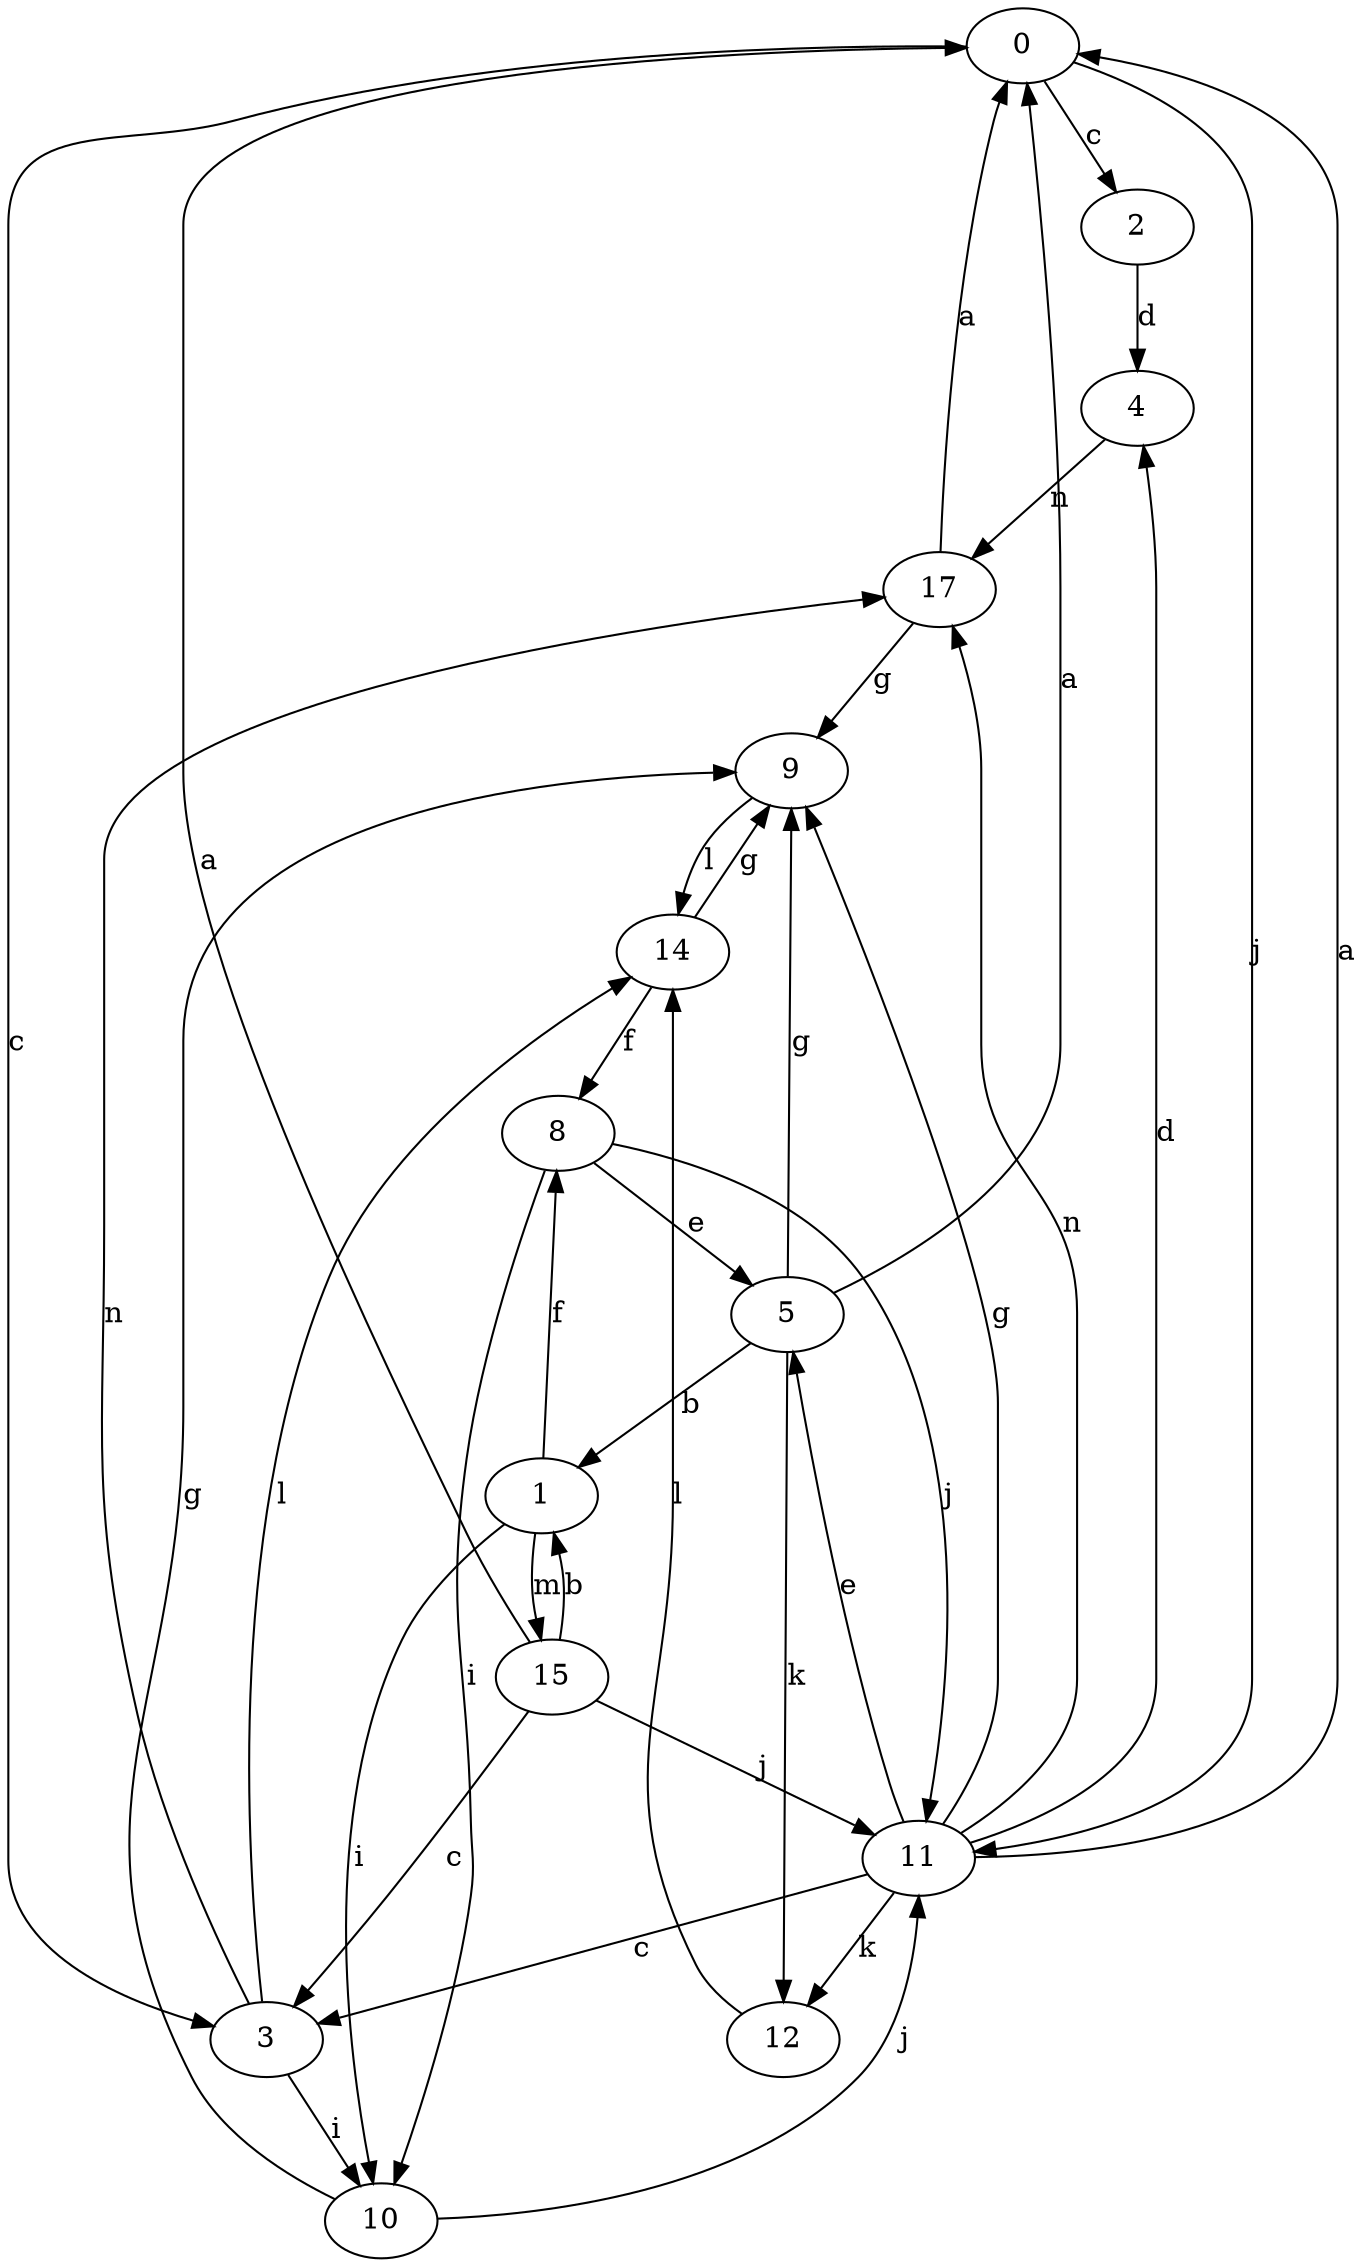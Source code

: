 strict digraph  {
0;
1;
2;
3;
4;
5;
8;
9;
10;
11;
12;
14;
15;
17;
0 -> 2  [label=c];
0 -> 3  [label=c];
0 -> 11  [label=j];
1 -> 8  [label=f];
1 -> 10  [label=i];
1 -> 15  [label=m];
2 -> 4  [label=d];
3 -> 10  [label=i];
3 -> 14  [label=l];
3 -> 17  [label=n];
4 -> 17  [label=n];
5 -> 0  [label=a];
5 -> 1  [label=b];
5 -> 9  [label=g];
5 -> 12  [label=k];
8 -> 5  [label=e];
8 -> 10  [label=i];
8 -> 11  [label=j];
9 -> 14  [label=l];
10 -> 9  [label=g];
10 -> 11  [label=j];
11 -> 0  [label=a];
11 -> 3  [label=c];
11 -> 4  [label=d];
11 -> 5  [label=e];
11 -> 9  [label=g];
11 -> 12  [label=k];
11 -> 17  [label=n];
12 -> 14  [label=l];
14 -> 8  [label=f];
14 -> 9  [label=g];
15 -> 0  [label=a];
15 -> 1  [label=b];
15 -> 3  [label=c];
15 -> 11  [label=j];
17 -> 0  [label=a];
17 -> 9  [label=g];
}
